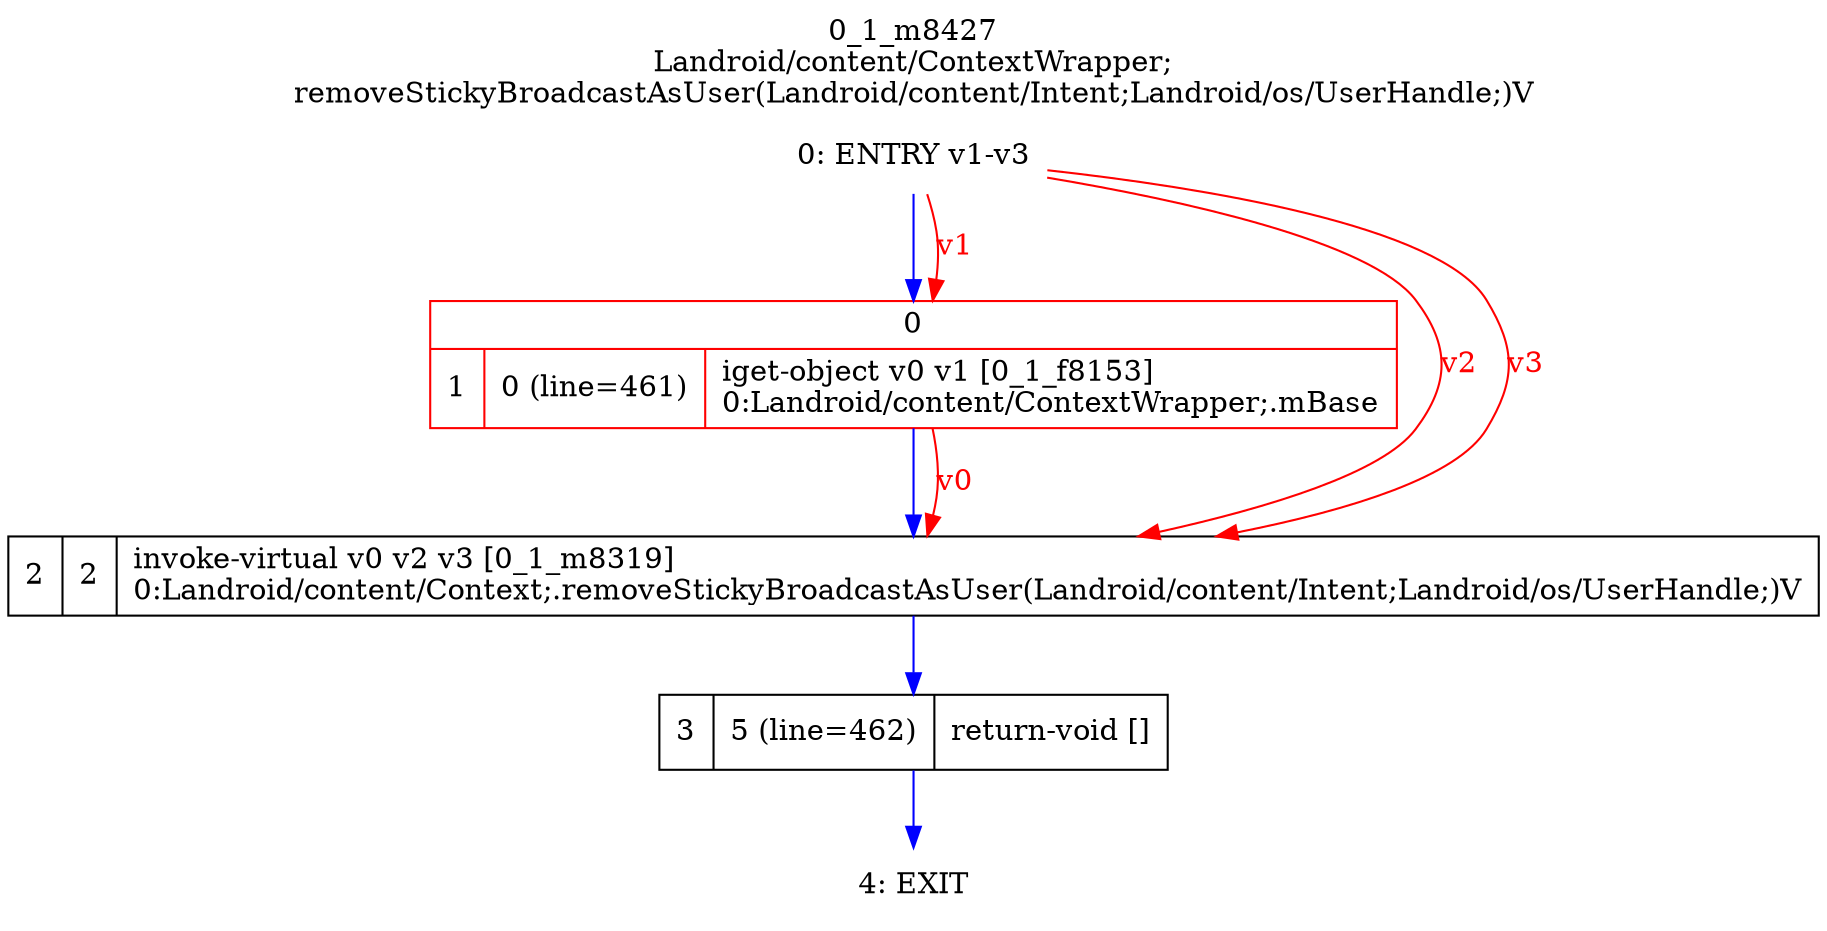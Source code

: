 digraph G {
rankdir=UD;
labelloc=t;
label="0_1_m8427\nLandroid/content/ContextWrapper;
removeStickyBroadcastAsUser(Landroid/content/Intent;Landroid/os/UserHandle;)V";
0[label="0: ENTRY v1-v3",shape=plaintext];
1[label="{0|{1|0 (line=461)|iget-object v0 v1 [0_1_f8153]\l0:Landroid/content/ContextWrapper;.mBase\l}}",shape=record, color=red];
2[label="2|2|invoke-virtual v0 v2 v3 [0_1_m8319]\l0:Landroid/content/Context;.removeStickyBroadcastAsUser(Landroid/content/Intent;Landroid/os/UserHandle;)V\l",shape=record,URL="0_1_m8319.dot"];
3[label="3|5 (line=462)|return-void []\l",shape=record];
4[label="4: EXIT",shape=plaintext];
0->1 [color=blue, fontcolor=blue,weight=100, taillabel=""];
1->2 [color=blue, fontcolor=blue,weight=100, taillabel=""];
2->3 [color=blue, fontcolor=blue,weight=100, taillabel=""];
3->4 [color=blue, fontcolor=blue,weight=100, taillabel=""];
0->1 [color=red, fontcolor=red, label="v1"];
0->2 [color=red, fontcolor=red, label="v2"];
0->2 [color=red, fontcolor=red, label="v3"];
1->2 [color=red, fontcolor=red, label="v0"];
}
